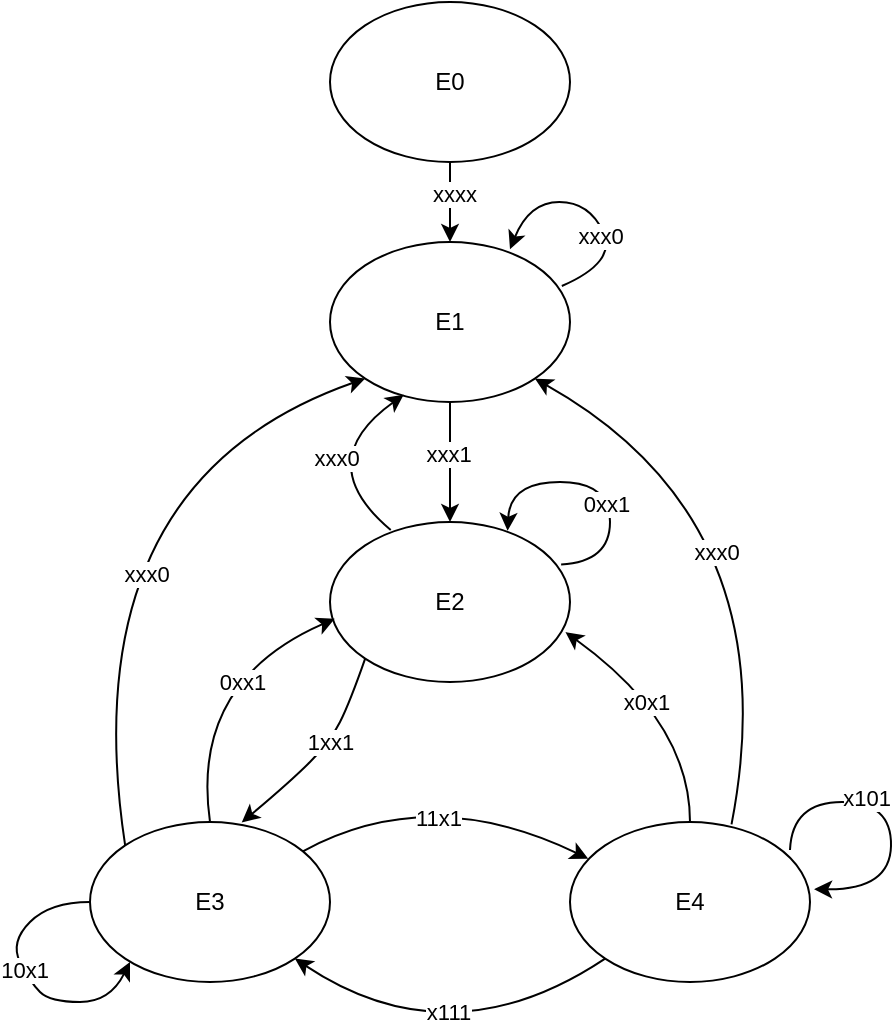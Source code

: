 <mxfile version="21.2.9" type="device">
  <diagram name="Página-1" id="vAKuMG59P0QD_fXukobK">
    <mxGraphModel dx="1127" dy="528" grid="1" gridSize="10" guides="1" tooltips="1" connect="1" arrows="1" fold="1" page="1" pageScale="1" pageWidth="827" pageHeight="1169" math="0" shadow="0">
      <root>
        <mxCell id="0" />
        <mxCell id="1" parent="0" />
        <mxCell id="d5xdGu9z0S5HSqe8wzU7-3" style="edgeStyle=orthogonalEdgeStyle;rounded=0;orthogonalLoop=1;jettySize=auto;html=1;entryX=0.5;entryY=0;entryDx=0;entryDy=0;" edge="1" parent="1" source="d5xdGu9z0S5HSqe8wzU7-1" target="d5xdGu9z0S5HSqe8wzU7-2">
          <mxGeometry relative="1" as="geometry" />
        </mxCell>
        <mxCell id="d5xdGu9z0S5HSqe8wzU7-24" value="xxxx" style="edgeLabel;html=1;align=center;verticalAlign=middle;resizable=0;points=[];" vertex="1" connectable="0" parent="d5xdGu9z0S5HSqe8wzU7-3">
          <mxGeometry x="-0.216" y="2" relative="1" as="geometry">
            <mxPoint as="offset" />
          </mxGeometry>
        </mxCell>
        <mxCell id="d5xdGu9z0S5HSqe8wzU7-1" value="E0" style="ellipse;whiteSpace=wrap;html=1;" vertex="1" parent="1">
          <mxGeometry x="270" y="310" width="120" height="80" as="geometry" />
        </mxCell>
        <mxCell id="d5xdGu9z0S5HSqe8wzU7-7" style="edgeStyle=orthogonalEdgeStyle;rounded=0;orthogonalLoop=1;jettySize=auto;html=1;entryX=0.5;entryY=0;entryDx=0;entryDy=0;" edge="1" parent="1" source="d5xdGu9z0S5HSqe8wzU7-2" target="d5xdGu9z0S5HSqe8wzU7-4">
          <mxGeometry relative="1" as="geometry" />
        </mxCell>
        <mxCell id="d5xdGu9z0S5HSqe8wzU7-29" value="xxx1" style="edgeLabel;html=1;align=center;verticalAlign=middle;resizable=0;points=[];" vertex="1" connectable="0" parent="d5xdGu9z0S5HSqe8wzU7-7">
          <mxGeometry x="-0.132" y="-1" relative="1" as="geometry">
            <mxPoint as="offset" />
          </mxGeometry>
        </mxCell>
        <mxCell id="d5xdGu9z0S5HSqe8wzU7-2" value="E1" style="ellipse;whiteSpace=wrap;html=1;" vertex="1" parent="1">
          <mxGeometry x="270" y="430" width="120" height="80" as="geometry" />
        </mxCell>
        <mxCell id="d5xdGu9z0S5HSqe8wzU7-4" value="E2" style="ellipse;whiteSpace=wrap;html=1;" vertex="1" parent="1">
          <mxGeometry x="270" y="570" width="120" height="80" as="geometry" />
        </mxCell>
        <mxCell id="d5xdGu9z0S5HSqe8wzU7-8" value="E3" style="ellipse;whiteSpace=wrap;html=1;" vertex="1" parent="1">
          <mxGeometry x="150" y="720" width="120" height="80" as="geometry" />
        </mxCell>
        <mxCell id="d5xdGu9z0S5HSqe8wzU7-9" value="E4" style="ellipse;whiteSpace=wrap;html=1;" vertex="1" parent="1">
          <mxGeometry x="390" y="720" width="120" height="80" as="geometry" />
        </mxCell>
        <mxCell id="d5xdGu9z0S5HSqe8wzU7-15" value="" style="curved=1;endArrow=classic;html=1;rounded=0;entryX=0.02;entryY=0.605;entryDx=0;entryDy=0;entryPerimeter=0;exitX=0.5;exitY=0;exitDx=0;exitDy=0;" edge="1" parent="1" source="d5xdGu9z0S5HSqe8wzU7-8" target="d5xdGu9z0S5HSqe8wzU7-4">
          <mxGeometry width="50" height="50" relative="1" as="geometry">
            <mxPoint x="210" y="720" as="sourcePoint" />
            <mxPoint x="260" y="670" as="targetPoint" />
            <Array as="points">
              <mxPoint x="200" y="650" />
            </Array>
          </mxGeometry>
        </mxCell>
        <mxCell id="d5xdGu9z0S5HSqe8wzU7-34" value="0xx1" style="edgeLabel;html=1;align=center;verticalAlign=middle;resizable=0;points=[];" vertex="1" connectable="0" parent="d5xdGu9z0S5HSqe8wzU7-15">
          <mxGeometry x="0.265" y="-10" relative="1" as="geometry">
            <mxPoint as="offset" />
          </mxGeometry>
        </mxCell>
        <mxCell id="d5xdGu9z0S5HSqe8wzU7-16" value="" style="curved=1;endArrow=classic;html=1;rounded=0;entryX=0.981;entryY=0.688;entryDx=0;entryDy=0;entryPerimeter=0;" edge="1" parent="1" target="d5xdGu9z0S5HSqe8wzU7-4">
          <mxGeometry width="50" height="50" relative="1" as="geometry">
            <mxPoint x="450" y="720" as="sourcePoint" />
            <mxPoint x="521" y="635" as="targetPoint" />
            <Array as="points">
              <mxPoint x="450" y="670" />
            </Array>
          </mxGeometry>
        </mxCell>
        <mxCell id="d5xdGu9z0S5HSqe8wzU7-39" value="x0x1" style="edgeLabel;html=1;align=center;verticalAlign=middle;resizable=0;points=[];" vertex="1" connectable="0" parent="d5xdGu9z0S5HSqe8wzU7-16">
          <mxGeometry x="0.164" y="5" relative="1" as="geometry">
            <mxPoint as="offset" />
          </mxGeometry>
        </mxCell>
        <mxCell id="d5xdGu9z0S5HSqe8wzU7-17" value="1xx1" style="curved=1;endArrow=classic;html=1;rounded=0;exitX=0;exitY=1;exitDx=0;exitDy=0;entryX=0.632;entryY=0.003;entryDx=0;entryDy=0;entryPerimeter=0;" edge="1" parent="1" source="d5xdGu9z0S5HSqe8wzU7-4" target="d5xdGu9z0S5HSqe8wzU7-8">
          <mxGeometry x="-0.137" width="50" height="50" relative="1" as="geometry">
            <mxPoint x="350" y="700" as="sourcePoint" />
            <mxPoint x="400" y="650" as="targetPoint" />
            <Array as="points">
              <mxPoint x="280" y="660" />
              <mxPoint x="270" y="680" />
              <mxPoint x="250" y="700" />
            </Array>
            <mxPoint as="offset" />
          </mxGeometry>
        </mxCell>
        <mxCell id="d5xdGu9z0S5HSqe8wzU7-19" value="" style="curved=1;endArrow=classic;html=1;rounded=0;exitX=0;exitY=1;exitDx=0;exitDy=0;entryX=1;entryY=1;entryDx=0;entryDy=0;" edge="1" parent="1" source="d5xdGu9z0S5HSqe8wzU7-9" target="d5xdGu9z0S5HSqe8wzU7-8">
          <mxGeometry width="50" height="50" relative="1" as="geometry">
            <mxPoint x="320" y="850" as="sourcePoint" />
            <mxPoint x="180" y="810" as="targetPoint" />
            <Array as="points">
              <mxPoint x="330" y="840" />
            </Array>
          </mxGeometry>
        </mxCell>
        <mxCell id="d5xdGu9z0S5HSqe8wzU7-42" value="x111" style="edgeLabel;html=1;align=center;verticalAlign=middle;resizable=0;points=[];" vertex="1" connectable="0" parent="d5xdGu9z0S5HSqe8wzU7-19">
          <mxGeometry x="0.163" y="-20" relative="1" as="geometry">
            <mxPoint as="offset" />
          </mxGeometry>
        </mxCell>
        <mxCell id="d5xdGu9z0S5HSqe8wzU7-20" value="" style="curved=1;endArrow=classic;html=1;rounded=0;exitX=0.673;exitY=0.015;exitDx=0;exitDy=0;exitPerimeter=0;entryX=1;entryY=1;entryDx=0;entryDy=0;" edge="1" parent="1" source="d5xdGu9z0S5HSqe8wzU7-9" target="d5xdGu9z0S5HSqe8wzU7-2">
          <mxGeometry width="50" height="50" relative="1" as="geometry">
            <mxPoint x="490" y="640" as="sourcePoint" />
            <mxPoint x="540" y="590" as="targetPoint" />
            <Array as="points">
              <mxPoint x="500" y="570" />
            </Array>
          </mxGeometry>
        </mxCell>
        <mxCell id="d5xdGu9z0S5HSqe8wzU7-33" value="xxx0" style="edgeLabel;html=1;align=center;verticalAlign=middle;resizable=0;points=[];" vertex="1" connectable="0" parent="d5xdGu9z0S5HSqe8wzU7-20">
          <mxGeometry x="0.196" y="31" relative="1" as="geometry">
            <mxPoint as="offset" />
          </mxGeometry>
        </mxCell>
        <mxCell id="d5xdGu9z0S5HSqe8wzU7-21" value="" style="curved=1;endArrow=classic;html=1;rounded=0;exitX=0;exitY=0;exitDx=0;exitDy=0;entryX=0;entryY=1;entryDx=0;entryDy=0;" edge="1" parent="1" source="d5xdGu9z0S5HSqe8wzU7-8" target="d5xdGu9z0S5HSqe8wzU7-2">
          <mxGeometry width="50" height="50" relative="1" as="geometry">
            <mxPoint x="129" y="713" as="sourcePoint" />
            <mxPoint x="30" y="480" as="targetPoint" />
            <Array as="points">
              <mxPoint x="140" y="550" />
            </Array>
          </mxGeometry>
        </mxCell>
        <mxCell id="d5xdGu9z0S5HSqe8wzU7-32" value="xxx0" style="edgeLabel;html=1;align=center;verticalAlign=middle;resizable=0;points=[];" vertex="1" connectable="0" parent="d5xdGu9z0S5HSqe8wzU7-21">
          <mxGeometry x="-0.218" y="-30" relative="1" as="geometry">
            <mxPoint as="offset" />
          </mxGeometry>
        </mxCell>
        <mxCell id="d5xdGu9z0S5HSqe8wzU7-23" value="" style="curved=1;endArrow=classic;html=1;rounded=0;entryX=0.076;entryY=0.229;entryDx=0;entryDy=0;entryPerimeter=0;" edge="1" parent="1" source="d5xdGu9z0S5HSqe8wzU7-8" target="d5xdGu9z0S5HSqe8wzU7-9">
          <mxGeometry width="50" height="50" relative="1" as="geometry">
            <mxPoint x="370" y="750" as="sourcePoint" />
            <mxPoint x="420" y="700" as="targetPoint" />
            <Array as="points">
              <mxPoint x="320" y="700" />
            </Array>
          </mxGeometry>
        </mxCell>
        <mxCell id="d5xdGu9z0S5HSqe8wzU7-35" value="11x1" style="edgeLabel;html=1;align=center;verticalAlign=middle;resizable=0;points=[];" vertex="1" connectable="0" parent="d5xdGu9z0S5HSqe8wzU7-23">
          <mxGeometry x="0.039" y="-14" relative="1" as="geometry">
            <mxPoint as="offset" />
          </mxGeometry>
        </mxCell>
        <mxCell id="d5xdGu9z0S5HSqe8wzU7-25" value="" style="curved=1;endArrow=classic;html=1;rounded=0;exitX=0.963;exitY=0.265;exitDx=0;exitDy=0;exitPerimeter=0;entryX=0.74;entryY=0.055;entryDx=0;entryDy=0;entryPerimeter=0;" edge="1" parent="1" source="d5xdGu9z0S5HSqe8wzU7-4" target="d5xdGu9z0S5HSqe8wzU7-4">
          <mxGeometry width="50" height="50" relative="1" as="geometry">
            <mxPoint x="400" y="590" as="sourcePoint" />
            <mxPoint x="450" y="540" as="targetPoint" />
            <Array as="points">
              <mxPoint x="410" y="590" />
              <mxPoint x="410" y="550" />
              <mxPoint x="360" y="550" />
            </Array>
          </mxGeometry>
        </mxCell>
        <mxCell id="d5xdGu9z0S5HSqe8wzU7-26" value="0xx1" style="edgeLabel;html=1;align=center;verticalAlign=middle;resizable=0;points=[];" vertex="1" connectable="0" parent="d5xdGu9z0S5HSqe8wzU7-25">
          <mxGeometry x="-0.223" y="2" relative="1" as="geometry">
            <mxPoint as="offset" />
          </mxGeometry>
        </mxCell>
        <mxCell id="d5xdGu9z0S5HSqe8wzU7-27" value="" style="curved=1;endArrow=classic;html=1;rounded=0;entryX=0.753;entryY=0.045;entryDx=0;entryDy=0;entryPerimeter=0;exitX=0.969;exitY=0.275;exitDx=0;exitDy=0;exitPerimeter=0;" edge="1" parent="1">
          <mxGeometry width="50" height="50" relative="1" as="geometry">
            <mxPoint x="385.92" y="452" as="sourcePoint" />
            <mxPoint x="360" y="433.6" as="targetPoint" />
            <Array as="points">
              <mxPoint x="413.64" y="440" />
              <mxPoint x="399.64" y="410" />
              <mxPoint x="369.64" y="410" />
            </Array>
          </mxGeometry>
        </mxCell>
        <mxCell id="d5xdGu9z0S5HSqe8wzU7-28" value="xxx0" style="edgeLabel;html=1;align=center;verticalAlign=middle;resizable=0;points=[];" vertex="1" connectable="0" parent="d5xdGu9z0S5HSqe8wzU7-27">
          <mxGeometry x="-0.223" y="2" relative="1" as="geometry">
            <mxPoint as="offset" />
          </mxGeometry>
        </mxCell>
        <mxCell id="d5xdGu9z0S5HSqe8wzU7-30" value="" style="curved=1;endArrow=classic;html=1;rounded=0;exitX=0.253;exitY=0.05;exitDx=0;exitDy=0;exitPerimeter=0;entryX=0.307;entryY=0.955;entryDx=0;entryDy=0;entryPerimeter=0;" edge="1" parent="1" source="d5xdGu9z0S5HSqe8wzU7-4" target="d5xdGu9z0S5HSqe8wzU7-2">
          <mxGeometry width="50" height="50" relative="1" as="geometry">
            <mxPoint x="260" y="560" as="sourcePoint" />
            <mxPoint x="310" y="510" as="targetPoint" />
            <Array as="points">
              <mxPoint x="260" y="540" />
            </Array>
          </mxGeometry>
        </mxCell>
        <mxCell id="d5xdGu9z0S5HSqe8wzU7-31" value="xxx0" style="edgeLabel;html=1;align=center;verticalAlign=middle;resizable=0;points=[];" vertex="1" connectable="0" parent="d5xdGu9z0S5HSqe8wzU7-30">
          <mxGeometry x="0.169" y="-6" relative="1" as="geometry">
            <mxPoint as="offset" />
          </mxGeometry>
        </mxCell>
        <mxCell id="d5xdGu9z0S5HSqe8wzU7-37" value="" style="curved=1;endArrow=classic;html=1;rounded=0;exitX=0;exitY=0.5;exitDx=0;exitDy=0;" edge="1" parent="1" source="d5xdGu9z0S5HSqe8wzU7-8">
          <mxGeometry width="50" height="50" relative="1" as="geometry">
            <mxPoint x="180" y="880" as="sourcePoint" />
            <mxPoint x="170" y="790" as="targetPoint" />
            <Array as="points">
              <mxPoint x="130" y="760" />
              <mxPoint x="110" y="780" />
              <mxPoint x="120" y="800" />
              <mxPoint x="130" y="810" />
              <mxPoint x="160" y="810" />
            </Array>
          </mxGeometry>
        </mxCell>
        <mxCell id="d5xdGu9z0S5HSqe8wzU7-38" value="10x1" style="edgeLabel;html=1;align=center;verticalAlign=middle;resizable=0;points=[];" vertex="1" connectable="0" parent="d5xdGu9z0S5HSqe8wzU7-37">
          <mxGeometry x="-0.071" relative="1" as="geometry">
            <mxPoint as="offset" />
          </mxGeometry>
        </mxCell>
        <mxCell id="d5xdGu9z0S5HSqe8wzU7-40" value="" style="curved=1;endArrow=classic;html=1;rounded=0;exitX=1.017;exitY=0.42;exitDx=0;exitDy=0;exitPerimeter=0;entryX=1.017;entryY=0.42;entryDx=0;entryDy=0;entryPerimeter=0;" edge="1" parent="1" target="d5xdGu9z0S5HSqe8wzU7-9">
          <mxGeometry width="50" height="50" relative="1" as="geometry">
            <mxPoint x="500" y="734" as="sourcePoint" />
            <mxPoint x="527" y="751" as="targetPoint" />
            <Array as="points">
              <mxPoint x="501" y="710" />
              <mxPoint x="551" y="710" />
              <mxPoint x="550" y="754" />
            </Array>
          </mxGeometry>
        </mxCell>
        <mxCell id="d5xdGu9z0S5HSqe8wzU7-41" value="x101" style="edgeLabel;html=1;align=center;verticalAlign=middle;resizable=0;points=[];" vertex="1" connectable="0" parent="d5xdGu9z0S5HSqe8wzU7-40">
          <mxGeometry x="-0.223" y="2" relative="1" as="geometry">
            <mxPoint as="offset" />
          </mxGeometry>
        </mxCell>
      </root>
    </mxGraphModel>
  </diagram>
</mxfile>
